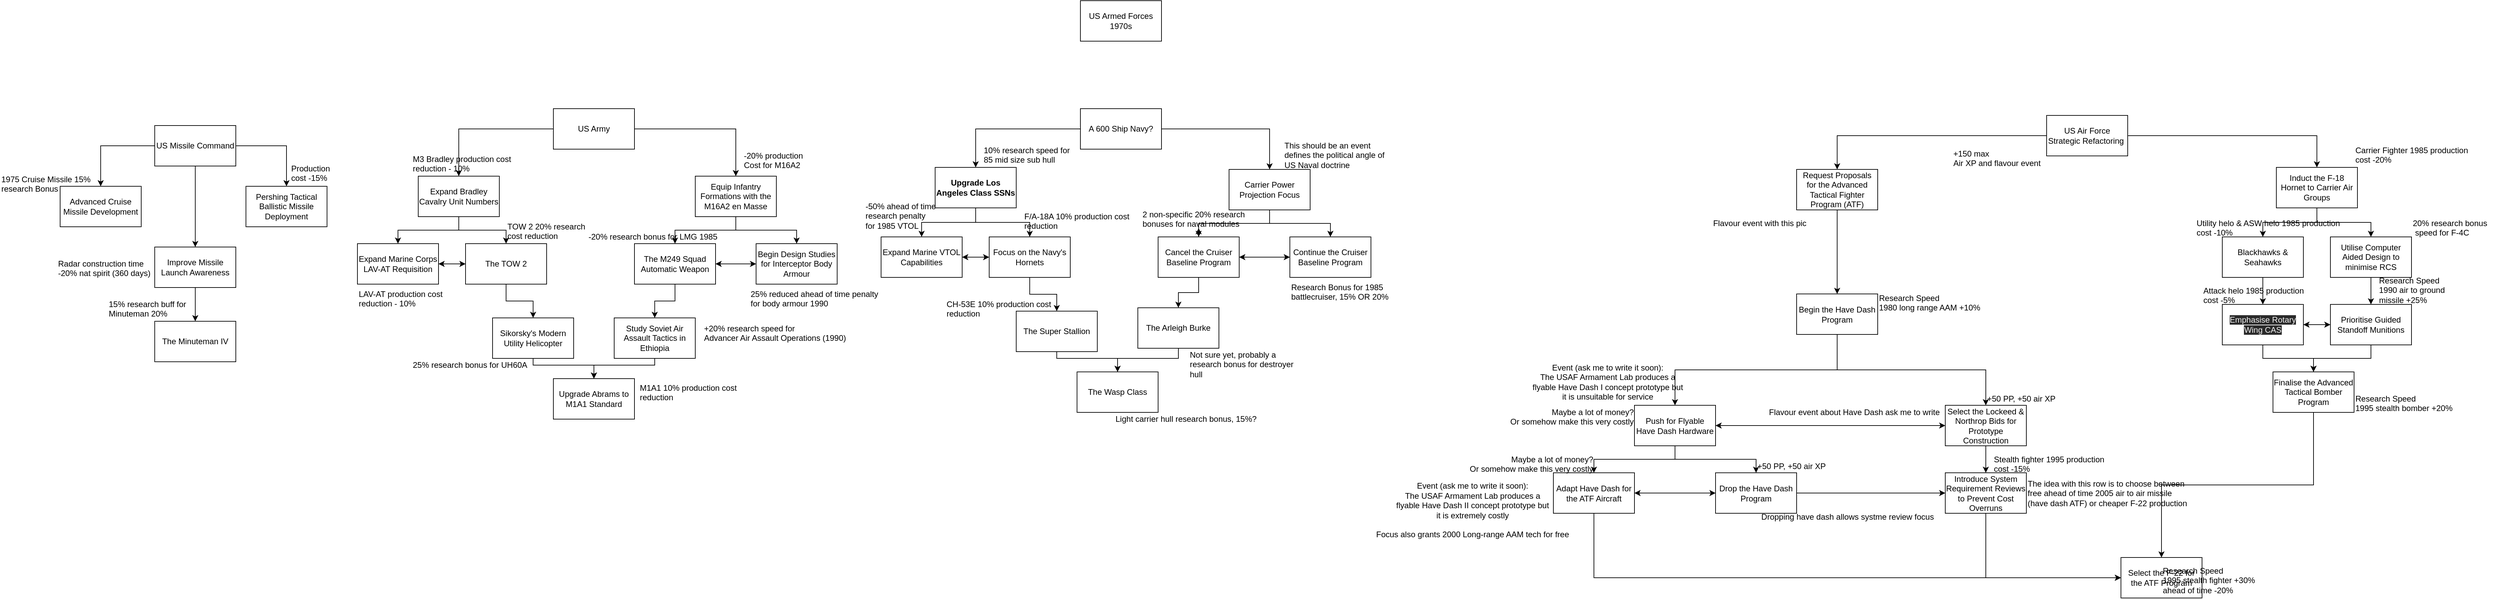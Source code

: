<mxfile version="22.1.16" type="device">
  <diagram id="fMbqoMuf71cKViRd1xp_" name="Page-2">
    <mxGraphModel dx="5310" dy="3293" grid="1" gridSize="10" guides="1" tooltips="1" connect="1" arrows="1" fold="1" page="1" pageScale="1" pageWidth="850" pageHeight="1100" math="0" shadow="0">
      <root>
        <mxCell id="0" />
        <mxCell id="1" parent="0" />
        <mxCell id="tvVsOm8R2GuRzqtLwSJp-1" value="US Armed Forces 1970s" style="rounded=0;whiteSpace=wrap;html=1;" vertex="1" parent="1">
          <mxGeometry x="1110" width="120" height="60" as="geometry" />
        </mxCell>
        <mxCell id="tvVsOm8R2GuRzqtLwSJp-2" style="edgeStyle=orthogonalEdgeStyle;rounded=0;orthogonalLoop=1;jettySize=auto;html=1;" edge="1" parent="1" source="tvVsOm8R2GuRzqtLwSJp-4" target="tvVsOm8R2GuRzqtLwSJp-7">
          <mxGeometry relative="1" as="geometry" />
        </mxCell>
        <mxCell id="tvVsOm8R2GuRzqtLwSJp-3" style="edgeStyle=orthogonalEdgeStyle;rounded=0;orthogonalLoop=1;jettySize=auto;html=1;" edge="1" parent="1" source="tvVsOm8R2GuRzqtLwSJp-4" target="tvVsOm8R2GuRzqtLwSJp-10">
          <mxGeometry relative="1" as="geometry" />
        </mxCell>
        <mxCell id="tvVsOm8R2GuRzqtLwSJp-4" value="US Army" style="rounded=0;whiteSpace=wrap;html=1;" vertex="1" parent="1">
          <mxGeometry x="330" y="160" width="120" height="60" as="geometry" />
        </mxCell>
        <mxCell id="tvVsOm8R2GuRzqtLwSJp-5" style="edgeStyle=orthogonalEdgeStyle;rounded=0;orthogonalLoop=1;jettySize=auto;html=1;" edge="1" parent="1" source="tvVsOm8R2GuRzqtLwSJp-7" target="tvVsOm8R2GuRzqtLwSJp-18">
          <mxGeometry relative="1" as="geometry" />
        </mxCell>
        <mxCell id="tvVsOm8R2GuRzqtLwSJp-6" style="edgeStyle=orthogonalEdgeStyle;rounded=0;orthogonalLoop=1;jettySize=auto;html=1;" edge="1" parent="1" source="tvVsOm8R2GuRzqtLwSJp-7" target="tvVsOm8R2GuRzqtLwSJp-20">
          <mxGeometry relative="1" as="geometry" />
        </mxCell>
        <mxCell id="tvVsOm8R2GuRzqtLwSJp-7" value="&lt;span&gt;Expand Bradley Cavalry Unit Numbers&lt;/span&gt;" style="rounded=0;whiteSpace=wrap;html=1;" vertex="1" parent="1">
          <mxGeometry x="130" y="260" width="120" height="60" as="geometry" />
        </mxCell>
        <mxCell id="tvVsOm8R2GuRzqtLwSJp-8" style="edgeStyle=orthogonalEdgeStyle;rounded=0;orthogonalLoop=1;jettySize=auto;html=1;" edge="1" parent="1" source="tvVsOm8R2GuRzqtLwSJp-10" target="tvVsOm8R2GuRzqtLwSJp-15">
          <mxGeometry relative="1" as="geometry" />
        </mxCell>
        <mxCell id="tvVsOm8R2GuRzqtLwSJp-9" style="edgeStyle=orthogonalEdgeStyle;rounded=0;orthogonalLoop=1;jettySize=auto;html=1;" edge="1" parent="1" source="tvVsOm8R2GuRzqtLwSJp-10" target="tvVsOm8R2GuRzqtLwSJp-12">
          <mxGeometry relative="1" as="geometry" />
        </mxCell>
        <mxCell id="tvVsOm8R2GuRzqtLwSJp-10" value="Equip Infantry Formations with the M16A2 en Masse" style="rounded=0;whiteSpace=wrap;html=1;" vertex="1" parent="1">
          <mxGeometry x="540" y="260" width="120" height="60" as="geometry" />
        </mxCell>
        <mxCell id="tvVsOm8R2GuRzqtLwSJp-11" style="edgeStyle=orthogonalEdgeStyle;rounded=0;orthogonalLoop=1;jettySize=auto;html=1;" edge="1" parent="1" source="tvVsOm8R2GuRzqtLwSJp-12" target="tvVsOm8R2GuRzqtLwSJp-15">
          <mxGeometry relative="1" as="geometry" />
        </mxCell>
        <mxCell id="tvVsOm8R2GuRzqtLwSJp-12" value="Begin Design Studies for Interceptor Body Armour" style="rounded=0;whiteSpace=wrap;html=1;" vertex="1" parent="1">
          <mxGeometry x="630" y="360" width="120" height="60" as="geometry" />
        </mxCell>
        <mxCell id="tvVsOm8R2GuRzqtLwSJp-13" value="" style="edgeStyle=orthogonalEdgeStyle;rounded=0;orthogonalLoop=1;jettySize=auto;html=1;" edge="1" parent="1" source="tvVsOm8R2GuRzqtLwSJp-15" target="tvVsOm8R2GuRzqtLwSJp-12">
          <mxGeometry relative="1" as="geometry" />
        </mxCell>
        <mxCell id="tvVsOm8R2GuRzqtLwSJp-14" style="edgeStyle=orthogonalEdgeStyle;rounded=0;orthogonalLoop=1;jettySize=auto;html=1;" edge="1" parent="1" source="tvVsOm8R2GuRzqtLwSJp-15" target="tvVsOm8R2GuRzqtLwSJp-24">
          <mxGeometry relative="1" as="geometry" />
        </mxCell>
        <mxCell id="tvVsOm8R2GuRzqtLwSJp-15" value="The M249 Squad Automatic Weapon" style="rounded=0;whiteSpace=wrap;html=1;" vertex="1" parent="1">
          <mxGeometry x="450" y="360" width="120" height="60" as="geometry" />
        </mxCell>
        <mxCell id="tvVsOm8R2GuRzqtLwSJp-16" style="edgeStyle=orthogonalEdgeStyle;rounded=0;orthogonalLoop=1;jettySize=auto;html=1;" edge="1" parent="1" source="tvVsOm8R2GuRzqtLwSJp-18" target="tvVsOm8R2GuRzqtLwSJp-22">
          <mxGeometry relative="1" as="geometry" />
        </mxCell>
        <mxCell id="tvVsOm8R2GuRzqtLwSJp-17" style="edgeStyle=orthogonalEdgeStyle;rounded=0;orthogonalLoop=1;jettySize=auto;html=1;" edge="1" parent="1" source="tvVsOm8R2GuRzqtLwSJp-18" target="tvVsOm8R2GuRzqtLwSJp-20">
          <mxGeometry relative="1" as="geometry" />
        </mxCell>
        <mxCell id="tvVsOm8R2GuRzqtLwSJp-18" value="The TOW 2" style="rounded=0;whiteSpace=wrap;html=1;" vertex="1" parent="1">
          <mxGeometry x="200" y="360" width="120" height="60" as="geometry" />
        </mxCell>
        <mxCell id="tvVsOm8R2GuRzqtLwSJp-19" style="edgeStyle=orthogonalEdgeStyle;rounded=0;orthogonalLoop=1;jettySize=auto;html=1;" edge="1" parent="1" source="tvVsOm8R2GuRzqtLwSJp-20" target="tvVsOm8R2GuRzqtLwSJp-18">
          <mxGeometry relative="1" as="geometry">
            <mxPoint x="170" y="390" as="targetPoint" />
          </mxGeometry>
        </mxCell>
        <mxCell id="tvVsOm8R2GuRzqtLwSJp-20" value="Expand Marine Corps LAV-AT Requisition" style="rounded=0;whiteSpace=wrap;html=1;" vertex="1" parent="1">
          <mxGeometry x="40" y="360" width="120" height="60" as="geometry" />
        </mxCell>
        <mxCell id="tvVsOm8R2GuRzqtLwSJp-21" style="edgeStyle=orthogonalEdgeStyle;rounded=0;orthogonalLoop=1;jettySize=auto;html=1;" edge="1" parent="1" source="tvVsOm8R2GuRzqtLwSJp-22" target="tvVsOm8R2GuRzqtLwSJp-25">
          <mxGeometry relative="1" as="geometry">
            <Array as="points">
              <mxPoint x="300" y="540" />
              <mxPoint x="390" y="540" />
            </Array>
          </mxGeometry>
        </mxCell>
        <mxCell id="tvVsOm8R2GuRzqtLwSJp-22" value="Sikorsky&#39;s Modern Utility Helicopter" style="rounded=0;whiteSpace=wrap;html=1;" vertex="1" parent="1">
          <mxGeometry x="240" y="470" width="120" height="60" as="geometry" />
        </mxCell>
        <mxCell id="tvVsOm8R2GuRzqtLwSJp-23" style="edgeStyle=orthogonalEdgeStyle;rounded=0;orthogonalLoop=1;jettySize=auto;html=1;" edge="1" parent="1" source="tvVsOm8R2GuRzqtLwSJp-24" target="tvVsOm8R2GuRzqtLwSJp-25">
          <mxGeometry relative="1" as="geometry">
            <Array as="points">
              <mxPoint x="480" y="540" />
              <mxPoint x="390" y="540" />
            </Array>
          </mxGeometry>
        </mxCell>
        <mxCell id="tvVsOm8R2GuRzqtLwSJp-24" value="Study Soviet Air Assault Tactics in Ethiopia" style="rounded=0;whiteSpace=wrap;html=1;" vertex="1" parent="1">
          <mxGeometry x="420" y="470" width="120" height="60" as="geometry" />
        </mxCell>
        <mxCell id="tvVsOm8R2GuRzqtLwSJp-25" value="Upgrade Abrams to M1A1 Standard" style="rounded=0;whiteSpace=wrap;html=1;" vertex="1" parent="1">
          <mxGeometry x="330" y="560" width="120" height="60" as="geometry" />
        </mxCell>
        <mxCell id="tvVsOm8R2GuRzqtLwSJp-26" style="edgeStyle=orthogonalEdgeStyle;rounded=0;orthogonalLoop=1;jettySize=auto;html=1;" edge="1" parent="1" source="tvVsOm8R2GuRzqtLwSJp-28" target="tvVsOm8R2GuRzqtLwSJp-43">
          <mxGeometry relative="1" as="geometry" />
        </mxCell>
        <mxCell id="tvVsOm8R2GuRzqtLwSJp-27" style="edgeStyle=orthogonalEdgeStyle;rounded=0;orthogonalLoop=1;jettySize=auto;html=1;" edge="1" parent="1" source="tvVsOm8R2GuRzqtLwSJp-28" target="tvVsOm8R2GuRzqtLwSJp-46">
          <mxGeometry relative="1" as="geometry" />
        </mxCell>
        <mxCell id="tvVsOm8R2GuRzqtLwSJp-28" value="A 600 Ship Navy?" style="rounded=0;whiteSpace=wrap;html=1;" vertex="1" parent="1">
          <mxGeometry x="1110" y="160" width="120" height="60" as="geometry" />
        </mxCell>
        <mxCell id="tvVsOm8R2GuRzqtLwSJp-29" style="edgeStyle=orthogonalEdgeStyle;rounded=0;orthogonalLoop=1;jettySize=auto;html=1;" edge="1" parent="1" source="tvVsOm8R2GuRzqtLwSJp-31" target="tvVsOm8R2GuRzqtLwSJp-64">
          <mxGeometry relative="1" as="geometry" />
        </mxCell>
        <mxCell id="tvVsOm8R2GuRzqtLwSJp-30" style="edgeStyle=orthogonalEdgeStyle;rounded=0;orthogonalLoop=1;jettySize=auto;html=1;" edge="1" parent="1" source="tvVsOm8R2GuRzqtLwSJp-31" target="tvVsOm8R2GuRzqtLwSJp-67">
          <mxGeometry relative="1" as="geometry">
            <mxPoint x="2700" y="200" as="sourcePoint" />
          </mxGeometry>
        </mxCell>
        <mxCell id="tvVsOm8R2GuRzqtLwSJp-31" value="US Air Force Strategic Refactoring&amp;nbsp;" style="rounded=0;whiteSpace=wrap;html=1;" vertex="1" parent="1">
          <mxGeometry x="2540" y="170" width="120" height="60" as="geometry" />
        </mxCell>
        <mxCell id="tvVsOm8R2GuRzqtLwSJp-32" style="edgeStyle=orthogonalEdgeStyle;rounded=0;orthogonalLoop=1;jettySize=auto;html=1;" edge="1" parent="1" source="tvVsOm8R2GuRzqtLwSJp-35" target="tvVsOm8R2GuRzqtLwSJp-39">
          <mxGeometry relative="1" as="geometry" />
        </mxCell>
        <mxCell id="tvVsOm8R2GuRzqtLwSJp-33" style="edgeStyle=orthogonalEdgeStyle;rounded=0;orthogonalLoop=1;jettySize=auto;html=1;" edge="1" parent="1" source="tvVsOm8R2GuRzqtLwSJp-35" target="tvVsOm8R2GuRzqtLwSJp-37">
          <mxGeometry relative="1" as="geometry" />
        </mxCell>
        <mxCell id="tvVsOm8R2GuRzqtLwSJp-34" style="edgeStyle=orthogonalEdgeStyle;rounded=0;orthogonalLoop=1;jettySize=auto;html=1;" edge="1" parent="1" source="tvVsOm8R2GuRzqtLwSJp-35" target="tvVsOm8R2GuRzqtLwSJp-36">
          <mxGeometry relative="1" as="geometry" />
        </mxCell>
        <mxCell id="tvVsOm8R2GuRzqtLwSJp-35" value="US Missile Command" style="rounded=0;whiteSpace=wrap;html=1;" vertex="1" parent="1">
          <mxGeometry x="-260" y="185" width="120" height="60" as="geometry" />
        </mxCell>
        <mxCell id="tvVsOm8R2GuRzqtLwSJp-36" value="Pershing Tactical Ballistic Missile Deployment" style="rounded=0;whiteSpace=wrap;html=1;" vertex="1" parent="1">
          <mxGeometry x="-125" y="275" width="120" height="60" as="geometry" />
        </mxCell>
        <mxCell id="tvVsOm8R2GuRzqtLwSJp-37" value="Advanced Cruise Missile Development" style="rounded=0;whiteSpace=wrap;html=1;" vertex="1" parent="1">
          <mxGeometry x="-400" y="275" width="120" height="60" as="geometry" />
        </mxCell>
        <mxCell id="tvVsOm8R2GuRzqtLwSJp-38" value="" style="edgeStyle=orthogonalEdgeStyle;rounded=0;orthogonalLoop=1;jettySize=auto;html=1;" edge="1" parent="1" source="tvVsOm8R2GuRzqtLwSJp-39" target="tvVsOm8R2GuRzqtLwSJp-40">
          <mxGeometry relative="1" as="geometry" />
        </mxCell>
        <mxCell id="tvVsOm8R2GuRzqtLwSJp-39" value="Improve Missile Launch Awareness" style="rounded=0;whiteSpace=wrap;html=1;" vertex="1" parent="1">
          <mxGeometry x="-260" y="365" width="120" height="60" as="geometry" />
        </mxCell>
        <mxCell id="tvVsOm8R2GuRzqtLwSJp-40" value="&lt;span&gt;The Minuteman IV&lt;/span&gt;" style="rounded=0;whiteSpace=wrap;html=1;" vertex="1" parent="1">
          <mxGeometry x="-260" y="475" width="120" height="60" as="geometry" />
        </mxCell>
        <mxCell id="tvVsOm8R2GuRzqtLwSJp-41" style="edgeStyle=orthogonalEdgeStyle;rounded=0;orthogonalLoop=1;jettySize=auto;html=1;" edge="1" parent="1" source="tvVsOm8R2GuRzqtLwSJp-43" target="tvVsOm8R2GuRzqtLwSJp-57">
          <mxGeometry relative="1" as="geometry" />
        </mxCell>
        <mxCell id="tvVsOm8R2GuRzqtLwSJp-42" style="edgeStyle=orthogonalEdgeStyle;rounded=0;orthogonalLoop=1;jettySize=auto;html=1;" edge="1" parent="1" source="tvVsOm8R2GuRzqtLwSJp-43" target="tvVsOm8R2GuRzqtLwSJp-55">
          <mxGeometry relative="1" as="geometry" />
        </mxCell>
        <mxCell id="tvVsOm8R2GuRzqtLwSJp-43" value="&lt;b&gt;Upgrade Los Angeles Class SSNs&lt;/b&gt;" style="rounded=0;whiteSpace=wrap;html=1;" vertex="1" parent="1">
          <mxGeometry x="895" y="247" width="120" height="60" as="geometry" />
        </mxCell>
        <mxCell id="tvVsOm8R2GuRzqtLwSJp-44" style="edgeStyle=orthogonalEdgeStyle;rounded=0;orthogonalLoop=1;jettySize=auto;html=1;" edge="1" parent="1" source="tvVsOm8R2GuRzqtLwSJp-46" target="tvVsOm8R2GuRzqtLwSJp-50">
          <mxGeometry relative="1" as="geometry" />
        </mxCell>
        <mxCell id="tvVsOm8R2GuRzqtLwSJp-45" style="edgeStyle=orthogonalEdgeStyle;rounded=0;orthogonalLoop=1;jettySize=auto;html=1;" edge="1" parent="1" source="tvVsOm8R2GuRzqtLwSJp-46" target="tvVsOm8R2GuRzqtLwSJp-52">
          <mxGeometry relative="1" as="geometry" />
        </mxCell>
        <mxCell id="tvVsOm8R2GuRzqtLwSJp-46" value="Carrier Power Projection Focus" style="rounded=0;whiteSpace=wrap;html=1;" vertex="1" parent="1">
          <mxGeometry x="1330" y="250" width="120" height="60" as="geometry" />
        </mxCell>
        <mxCell id="tvVsOm8R2GuRzqtLwSJp-47" value="" style="edgeStyle=orthogonalEdgeStyle;rounded=0;orthogonalLoop=1;jettySize=auto;html=1;" edge="1" parent="1" source="tvVsOm8R2GuRzqtLwSJp-50" target="tvVsOm8R2GuRzqtLwSJp-61">
          <mxGeometry relative="1" as="geometry" />
        </mxCell>
        <mxCell id="tvVsOm8R2GuRzqtLwSJp-48" style="edgeStyle=orthogonalEdgeStyle;rounded=0;orthogonalLoop=1;jettySize=auto;html=1;" edge="1" parent="1" source="tvVsOm8R2GuRzqtLwSJp-50" target="tvVsOm8R2GuRzqtLwSJp-52">
          <mxGeometry relative="1" as="geometry" />
        </mxCell>
        <mxCell id="tvVsOm8R2GuRzqtLwSJp-49" value="" style="edgeStyle=orthogonalEdgeStyle;rounded=0;orthogonalLoop=1;jettySize=auto;html=1;" edge="1" parent="1" source="tvVsOm8R2GuRzqtLwSJp-50" target="tvVsOm8R2GuRzqtLwSJp-103">
          <mxGeometry relative="1" as="geometry" />
        </mxCell>
        <mxCell id="tvVsOm8R2GuRzqtLwSJp-50" value="Cancel the Cruiser Baseline Program" style="rounded=0;whiteSpace=wrap;html=1;" vertex="1" parent="1">
          <mxGeometry x="1225" y="350" width="120" height="60" as="geometry" />
        </mxCell>
        <mxCell id="tvVsOm8R2GuRzqtLwSJp-51" style="edgeStyle=orthogonalEdgeStyle;rounded=0;orthogonalLoop=1;jettySize=auto;html=1;" edge="1" parent="1" source="tvVsOm8R2GuRzqtLwSJp-52" target="tvVsOm8R2GuRzqtLwSJp-50">
          <mxGeometry relative="1" as="geometry" />
        </mxCell>
        <mxCell id="tvVsOm8R2GuRzqtLwSJp-52" value="Continue the Cruiser Baseline Program" style="rounded=0;whiteSpace=wrap;html=1;" vertex="1" parent="1">
          <mxGeometry x="1420" y="350" width="120" height="60" as="geometry" />
        </mxCell>
        <mxCell id="tvVsOm8R2GuRzqtLwSJp-53" value="" style="edgeStyle=orthogonalEdgeStyle;rounded=0;orthogonalLoop=1;jettySize=auto;html=1;" edge="1" parent="1" source="tvVsOm8R2GuRzqtLwSJp-55" target="tvVsOm8R2GuRzqtLwSJp-59">
          <mxGeometry relative="1" as="geometry" />
        </mxCell>
        <mxCell id="tvVsOm8R2GuRzqtLwSJp-54" style="edgeStyle=orthogonalEdgeStyle;rounded=0;orthogonalLoop=1;jettySize=auto;html=1;" edge="1" parent="1" source="tvVsOm8R2GuRzqtLwSJp-55" target="tvVsOm8R2GuRzqtLwSJp-57">
          <mxGeometry relative="1" as="geometry" />
        </mxCell>
        <mxCell id="tvVsOm8R2GuRzqtLwSJp-55" value="Focus on the Navy&#39;s Hornets" style="rounded=0;whiteSpace=wrap;html=1;" vertex="1" parent="1">
          <mxGeometry x="975" y="350" width="120" height="60" as="geometry" />
        </mxCell>
        <mxCell id="tvVsOm8R2GuRzqtLwSJp-56" style="edgeStyle=orthogonalEdgeStyle;rounded=0;orthogonalLoop=1;jettySize=auto;html=1;" edge="1" parent="1" source="tvVsOm8R2GuRzqtLwSJp-57" target="tvVsOm8R2GuRzqtLwSJp-55">
          <mxGeometry relative="1" as="geometry">
            <mxPoint x="960" y="380" as="targetPoint" />
          </mxGeometry>
        </mxCell>
        <mxCell id="tvVsOm8R2GuRzqtLwSJp-57" value="Expand Marine VTOL Capabilities" style="rounded=0;whiteSpace=wrap;html=1;" vertex="1" parent="1">
          <mxGeometry x="815" y="350" width="120" height="60" as="geometry" />
        </mxCell>
        <mxCell id="tvVsOm8R2GuRzqtLwSJp-58" style="edgeStyle=orthogonalEdgeStyle;rounded=0;orthogonalLoop=1;jettySize=auto;html=1;" edge="1" parent="1" source="tvVsOm8R2GuRzqtLwSJp-59" target="tvVsOm8R2GuRzqtLwSJp-62">
          <mxGeometry relative="1" as="geometry">
            <Array as="points">
              <mxPoint x="1075" y="530" />
              <mxPoint x="1165" y="530" />
            </Array>
          </mxGeometry>
        </mxCell>
        <mxCell id="tvVsOm8R2GuRzqtLwSJp-59" value="The Super Stallion" style="rounded=0;whiteSpace=wrap;html=1;" vertex="1" parent="1">
          <mxGeometry x="1015" y="460" width="120" height="60" as="geometry" />
        </mxCell>
        <mxCell id="tvVsOm8R2GuRzqtLwSJp-60" style="edgeStyle=orthogonalEdgeStyle;rounded=0;orthogonalLoop=1;jettySize=auto;html=1;" edge="1" parent="1" source="tvVsOm8R2GuRzqtLwSJp-61" target="tvVsOm8R2GuRzqtLwSJp-62">
          <mxGeometry relative="1" as="geometry">
            <Array as="points">
              <mxPoint x="1255" y="530" />
              <mxPoint x="1165" y="530" />
            </Array>
          </mxGeometry>
        </mxCell>
        <mxCell id="tvVsOm8R2GuRzqtLwSJp-61" value="&lt;span style=&quot;white-space: normal&quot;&gt;The Arleigh Burke&lt;/span&gt;" style="rounded=0;whiteSpace=wrap;html=1;" vertex="1" parent="1">
          <mxGeometry x="1195" y="455" width="120" height="60" as="geometry" />
        </mxCell>
        <mxCell id="tvVsOm8R2GuRzqtLwSJp-62" value="The Wasp Class" style="rounded=0;whiteSpace=wrap;html=1;" vertex="1" parent="1">
          <mxGeometry x="1105" y="550" width="120" height="60" as="geometry" />
        </mxCell>
        <mxCell id="tvVsOm8R2GuRzqtLwSJp-63" style="edgeStyle=orthogonalEdgeStyle;rounded=0;orthogonalLoop=1;jettySize=auto;html=1;" edge="1" parent="1" source="tvVsOm8R2GuRzqtLwSJp-64" target="tvVsOm8R2GuRzqtLwSJp-130">
          <mxGeometry relative="1" as="geometry" />
        </mxCell>
        <mxCell id="tvVsOm8R2GuRzqtLwSJp-64" value="Request Proposals for the Advanced Tactical Fighter Program (ATF)" style="rounded=0;whiteSpace=wrap;html=1;" vertex="1" parent="1">
          <mxGeometry x="2170" y="250" width="120" height="60" as="geometry" />
        </mxCell>
        <mxCell id="tvVsOm8R2GuRzqtLwSJp-65" style="edgeStyle=orthogonalEdgeStyle;rounded=0;orthogonalLoop=1;jettySize=auto;html=1;" edge="1" parent="1" source="tvVsOm8R2GuRzqtLwSJp-67" target="tvVsOm8R2GuRzqtLwSJp-72">
          <mxGeometry relative="1" as="geometry" />
        </mxCell>
        <mxCell id="tvVsOm8R2GuRzqtLwSJp-66" style="edgeStyle=orthogonalEdgeStyle;rounded=0;orthogonalLoop=1;jettySize=auto;html=1;" edge="1" parent="1" source="tvVsOm8R2GuRzqtLwSJp-67" target="tvVsOm8R2GuRzqtLwSJp-119">
          <mxGeometry relative="1" as="geometry" />
        </mxCell>
        <mxCell id="tvVsOm8R2GuRzqtLwSJp-67" value="Induct the F-18 Hornet to Carrier Air Groups" style="rounded=0;whiteSpace=wrap;html=1;" vertex="1" parent="1">
          <mxGeometry x="2880" y="247" width="120" height="60" as="geometry" />
        </mxCell>
        <mxCell id="tvVsOm8R2GuRzqtLwSJp-68" style="edgeStyle=orthogonalEdgeStyle;rounded=0;orthogonalLoop=1;jettySize=auto;html=1;entryX=1;entryY=0.5;entryDx=0;entryDy=0;" edge="1" parent="1" source="tvVsOm8R2GuRzqtLwSJp-70" target="tvVsOm8R2GuRzqtLwSJp-84">
          <mxGeometry relative="1" as="geometry" />
        </mxCell>
        <mxCell id="tvVsOm8R2GuRzqtLwSJp-69" style="edgeStyle=orthogonalEdgeStyle;rounded=0;orthogonalLoop=1;jettySize=auto;html=1;" edge="1" parent="1" source="tvVsOm8R2GuRzqtLwSJp-70" target="tvVsOm8R2GuRzqtLwSJp-81">
          <mxGeometry relative="1" as="geometry" />
        </mxCell>
        <mxCell id="tvVsOm8R2GuRzqtLwSJp-70" value="Prioritise Guided Standoff Munitions" style="rounded=0;whiteSpace=wrap;html=1;align=center;" vertex="1" parent="1">
          <mxGeometry x="2960" y="450" width="120" height="60" as="geometry" />
        </mxCell>
        <mxCell id="tvVsOm8R2GuRzqtLwSJp-71" value="" style="edgeStyle=orthogonalEdgeStyle;rounded=0;orthogonalLoop=1;jettySize=auto;html=1;" edge="1" parent="1" source="tvVsOm8R2GuRzqtLwSJp-72" target="tvVsOm8R2GuRzqtLwSJp-84">
          <mxGeometry relative="1" as="geometry" />
        </mxCell>
        <mxCell id="tvVsOm8R2GuRzqtLwSJp-72" value="Blackhawks &amp;amp; Seahawks" style="rounded=0;whiteSpace=wrap;html=1;" vertex="1" parent="1">
          <mxGeometry x="2800" y="350" width="120" height="60" as="geometry" />
        </mxCell>
        <mxCell id="tvVsOm8R2GuRzqtLwSJp-73" style="edgeStyle=orthogonalEdgeStyle;rounded=0;orthogonalLoop=1;jettySize=auto;html=1;entryX=1;entryY=0.5;entryDx=0;entryDy=0;" edge="1" parent="1" source="tvVsOm8R2GuRzqtLwSJp-75" target="tvVsOm8R2GuRzqtLwSJp-79">
          <mxGeometry relative="1" as="geometry" />
        </mxCell>
        <mxCell id="tvVsOm8R2GuRzqtLwSJp-74" value="" style="edgeStyle=orthogonalEdgeStyle;rounded=0;orthogonalLoop=1;jettySize=auto;html=1;" edge="1" parent="1" source="tvVsOm8R2GuRzqtLwSJp-75" target="tvVsOm8R2GuRzqtLwSJp-138">
          <mxGeometry relative="1" as="geometry" />
        </mxCell>
        <mxCell id="tvVsOm8R2GuRzqtLwSJp-75" value="&lt;span&gt;Select the Lockeed &amp;amp; Northrop Bids for Prototype Construction&lt;/span&gt;" style="rounded=0;whiteSpace=wrap;html=1;" vertex="1" parent="1">
          <mxGeometry x="2390" y="599.5" width="120" height="60" as="geometry" />
        </mxCell>
        <mxCell id="tvVsOm8R2GuRzqtLwSJp-76" value="" style="edgeStyle=orthogonalEdgeStyle;rounded=0;orthogonalLoop=1;jettySize=auto;html=1;" edge="1" parent="1" source="tvVsOm8R2GuRzqtLwSJp-79" target="tvVsOm8R2GuRzqtLwSJp-75">
          <mxGeometry relative="1" as="geometry" />
        </mxCell>
        <mxCell id="tvVsOm8R2GuRzqtLwSJp-77" value="" style="edgeStyle=orthogonalEdgeStyle;rounded=0;orthogonalLoop=1;jettySize=auto;html=1;" edge="1" parent="1" source="tvVsOm8R2GuRzqtLwSJp-79" target="tvVsOm8R2GuRzqtLwSJp-123">
          <mxGeometry relative="1" as="geometry" />
        </mxCell>
        <mxCell id="tvVsOm8R2GuRzqtLwSJp-78" style="edgeStyle=orthogonalEdgeStyle;rounded=0;orthogonalLoop=1;jettySize=auto;html=1;" edge="1" parent="1" source="tvVsOm8R2GuRzqtLwSJp-79" target="tvVsOm8R2GuRzqtLwSJp-126">
          <mxGeometry relative="1" as="geometry" />
        </mxCell>
        <mxCell id="tvVsOm8R2GuRzqtLwSJp-79" value="Push for Flyable Have Dash Hardware" style="rounded=0;whiteSpace=wrap;html=1;" vertex="1" parent="1">
          <mxGeometry x="1930" y="599.5" width="120" height="60" as="geometry" />
        </mxCell>
        <mxCell id="tvVsOm8R2GuRzqtLwSJp-80" style="edgeStyle=orthogonalEdgeStyle;rounded=0;orthogonalLoop=1;jettySize=auto;html=1;exitX=0.5;exitY=1;exitDx=0;exitDy=0;" edge="1" parent="1" source="tvVsOm8R2GuRzqtLwSJp-81" target="tvVsOm8R2GuRzqtLwSJp-85">
          <mxGeometry relative="1" as="geometry" />
        </mxCell>
        <mxCell id="tvVsOm8R2GuRzqtLwSJp-81" value="Finalise the Advanced Tactical Bomber Program" style="rounded=0;whiteSpace=wrap;html=1;" vertex="1" parent="1">
          <mxGeometry x="2875" y="550" width="120" height="60" as="geometry" />
        </mxCell>
        <mxCell id="tvVsOm8R2GuRzqtLwSJp-82" style="edgeStyle=orthogonalEdgeStyle;rounded=0;orthogonalLoop=1;jettySize=auto;html=1;" edge="1" parent="1" source="tvVsOm8R2GuRzqtLwSJp-84" target="tvVsOm8R2GuRzqtLwSJp-70">
          <mxGeometry relative="1" as="geometry" />
        </mxCell>
        <mxCell id="tvVsOm8R2GuRzqtLwSJp-83" style="edgeStyle=orthogonalEdgeStyle;rounded=0;orthogonalLoop=1;jettySize=auto;html=1;" edge="1" parent="1" source="tvVsOm8R2GuRzqtLwSJp-84" target="tvVsOm8R2GuRzqtLwSJp-81">
          <mxGeometry relative="1" as="geometry" />
        </mxCell>
        <mxCell id="tvVsOm8R2GuRzqtLwSJp-84" value="&#xa;&#xa;&lt;span style=&quot;color: rgb(240, 240, 240); font-family: helvetica; font-size: 12px; font-style: normal; font-weight: 400; letter-spacing: normal; text-align: center; text-indent: 0px; text-transform: none; word-spacing: 0px; background-color: rgb(42, 42, 42); display: inline; float: none;&quot;&gt;Emphasise Rotary Wing CAS&lt;/span&gt;&#xa;&#xa;" style="rounded=0;whiteSpace=wrap;html=1;" vertex="1" parent="1">
          <mxGeometry x="2800" y="450" width="120" height="60" as="geometry" />
        </mxCell>
        <mxCell id="tvVsOm8R2GuRzqtLwSJp-85" value="Select the F-22 for the ATF Program" style="rounded=0;whiteSpace=wrap;html=1;" vertex="1" parent="1">
          <mxGeometry x="2650" y="825" width="120" height="60" as="geometry" />
        </mxCell>
        <mxCell id="tvVsOm8R2GuRzqtLwSJp-86" value="Utility helo &amp;amp; ASW helo 1985 production&lt;br&gt;cost -10%" style="text;html=1;resizable=0;points=[];autosize=1;align=left;verticalAlign=top;spacingTop=-4;" vertex="1" parent="1">
          <mxGeometry x="2760" y="320" width="230" height="30" as="geometry" />
        </mxCell>
        <mxCell id="tvVsOm8R2GuRzqtLwSJp-87" value="M3 Bradley production cost&lt;br&gt;reduction - 10%" style="text;html=1;resizable=0;points=[];autosize=1;align=left;verticalAlign=top;spacingTop=-4;" vertex="1" parent="1">
          <mxGeometry x="120" y="225" width="160" height="30" as="geometry" />
        </mxCell>
        <mxCell id="tvVsOm8R2GuRzqtLwSJp-88" value="1975 Cruise Missile 15%&lt;br&gt;research Bonus" style="text;html=1;resizable=0;points=[];autosize=1;align=left;verticalAlign=top;spacingTop=-4;" vertex="1" parent="1">
          <mxGeometry x="-489" y="255" width="150" height="30" as="geometry" />
        </mxCell>
        <mxCell id="tvVsOm8R2GuRzqtLwSJp-89" value="15% research buff for&lt;br&gt;Minuteman 20%" style="text;html=1;resizable=0;points=[];autosize=1;align=left;verticalAlign=top;spacingTop=-4;" vertex="1" parent="1">
          <mxGeometry x="-330" y="440" width="130" height="30" as="geometry" />
        </mxCell>
        <mxCell id="tvVsOm8R2GuRzqtLwSJp-90" value="Radar construction time&lt;br&gt;-20% nat spirit (360 days)" style="text;html=1;resizable=0;points=[];autosize=1;align=left;verticalAlign=top;spacingTop=-4;" vertex="1" parent="1">
          <mxGeometry x="-405" y="380" width="150" height="30" as="geometry" />
        </mxCell>
        <mxCell id="tvVsOm8R2GuRzqtLwSJp-91" value="+50 PP, +50 air XP" style="text;html=1;resizable=0;points=[];autosize=1;align=left;verticalAlign=top;spacingTop=-4;" vertex="1" parent="1">
          <mxGeometry x="2450" y="579.5" width="120" height="20" as="geometry" />
        </mxCell>
        <mxCell id="tvVsOm8R2GuRzqtLwSJp-92" value="Maybe a lot of money?&lt;br&gt;Or somehow make this very costly" style="text;html=1;resizable=0;points=[];autosize=1;align=right;verticalAlign=top;spacingTop=-4;" vertex="1" parent="1">
          <mxGeometry x="1730" y="599.5" width="200" height="30" as="geometry" />
        </mxCell>
        <mxCell id="tvVsOm8R2GuRzqtLwSJp-93" value="Research Speed&lt;br&gt;1995 stealth bomber +20%" style="text;html=1;resizable=0;points=[];autosize=1;align=left;verticalAlign=top;spacingTop=-4;" vertex="1" parent="1">
          <mxGeometry x="2995" y="580" width="160" height="30" as="geometry" />
        </mxCell>
        <mxCell id="tvVsOm8R2GuRzqtLwSJp-94" value="Research Speed&lt;br&gt;1990 air to ground&lt;br&gt;missile +25%" style="text;html=1;resizable=0;points=[];autosize=1;align=left;verticalAlign=top;spacingTop=-4;" vertex="1" parent="1">
          <mxGeometry x="3030" y="405" width="110" height="40" as="geometry" />
        </mxCell>
        <mxCell id="tvVsOm8R2GuRzqtLwSJp-95" value="+150 max&lt;br&gt;Air XP and flavour event" style="text;html=1;resizable=0;points=[];autosize=1;align=left;verticalAlign=top;spacingTop=-4;" vertex="1" parent="1">
          <mxGeometry x="2400" y="217" width="140" height="30" as="geometry" />
        </mxCell>
        <mxCell id="tvVsOm8R2GuRzqtLwSJp-96" value="Carrier Fighter 1985 production&lt;br&gt;cost -20%" style="text;html=1;resizable=0;points=[];autosize=1;align=left;verticalAlign=top;spacingTop=-4;" vertex="1" parent="1">
          <mxGeometry x="2995" y="212" width="180" height="30" as="geometry" />
        </mxCell>
        <mxCell id="tvVsOm8R2GuRzqtLwSJp-97" value="20% research bonus&lt;br&gt;&amp;nbsp;speed for F-4C" style="text;html=1;resizable=0;points=[];autosize=1;align=left;verticalAlign=top;spacingTop=-4;" vertex="1" parent="1">
          <mxGeometry x="3080" y="320" width="130" height="30" as="geometry" />
        </mxCell>
        <mxCell id="tvVsOm8R2GuRzqtLwSJp-98" value="This should be an event&lt;br&gt;defines the political angle of&lt;br&gt;US Naval doctrine" style="text;html=1;resizable=0;points=[];autosize=1;align=left;verticalAlign=top;spacingTop=-4;" vertex="1" parent="1">
          <mxGeometry x="1410" y="205" width="160" height="40" as="geometry" />
        </mxCell>
        <mxCell id="tvVsOm8R2GuRzqtLwSJp-99" value="F/A-18A 10% production cost&lt;br&gt;reduction" style="text;html=1;resizable=0;points=[];autosize=1;align=left;verticalAlign=top;spacingTop=-4;" vertex="1" parent="1">
          <mxGeometry x="1025" y="310" width="170" height="30" as="geometry" />
        </mxCell>
        <mxCell id="tvVsOm8R2GuRzqtLwSJp-100" value="M1A1 10% production cost&lt;br&gt;reduction" style="text;html=1;resizable=0;points=[];autosize=1;align=left;verticalAlign=top;spacingTop=-4;" vertex="1" parent="1">
          <mxGeometry x="456" y="564" width="160" height="30" as="geometry" />
        </mxCell>
        <mxCell id="tvVsOm8R2GuRzqtLwSJp-101" value="25% reduced ahead of time penalty&lt;br&gt;for body armour 1990" style="text;html=1;resizable=0;points=[];autosize=1;align=left;verticalAlign=top;spacingTop=-4;" vertex="1" parent="1">
          <mxGeometry x="620" y="425" width="200" height="30" as="geometry" />
        </mxCell>
        <mxCell id="tvVsOm8R2GuRzqtLwSJp-102" value="Research Bonus for 1985&lt;br&gt;battlecruiser, 15% OR 20%" style="text;html=1;resizable=0;points=[];autosize=1;align=left;verticalAlign=top;spacingTop=-4;" vertex="1" parent="1">
          <mxGeometry x="1420" y="415" width="160" height="30" as="geometry" />
        </mxCell>
        <mxCell id="tvVsOm8R2GuRzqtLwSJp-103" value="2 non-specific 20% research&lt;br&gt;bonuses for naval modules" style="text;html=1;resizable=0;points=[];autosize=1;align=left;verticalAlign=top;spacingTop=-4;" vertex="1" parent="1">
          <mxGeometry x="1200" y="307" width="170" height="30" as="geometry" />
        </mxCell>
        <mxCell id="tvVsOm8R2GuRzqtLwSJp-104" value="-20% research bonus for LMG 1985" style="text;html=1;resizable=0;points=[];autosize=1;align=left;verticalAlign=top;spacingTop=-4;" vertex="1" parent="1">
          <mxGeometry x="380" y="340" width="210" height="20" as="geometry" />
        </mxCell>
        <mxCell id="tvVsOm8R2GuRzqtLwSJp-105" value="10% research speed for&lt;br&gt;85 mid size sub hull" style="text;html=1;resizable=0;points=[];autosize=1;align=left;verticalAlign=top;spacingTop=-4;" vertex="1" parent="1">
          <mxGeometry x="965" y="212" width="140" height="30" as="geometry" />
        </mxCell>
        <mxCell id="tvVsOm8R2GuRzqtLwSJp-106" value="Not sure yet, probably a&lt;br&gt;research bonus for destroyer&lt;br&gt;hull" style="text;html=1;resizable=0;points=[];autosize=1;align=left;verticalAlign=top;spacingTop=-4;" vertex="1" parent="1">
          <mxGeometry x="1270" y="515" width="170" height="40" as="geometry" />
        </mxCell>
        <mxCell id="tvVsOm8R2GuRzqtLwSJp-107" value="+20% research speed for&lt;br&gt;Advancer Air Assault Operations (1990)" style="text;html=1;resizable=0;points=[];autosize=1;align=left;verticalAlign=top;spacingTop=-4;" vertex="1" parent="1">
          <mxGeometry x="551" y="476" width="230" height="30" as="geometry" />
        </mxCell>
        <mxCell id="tvVsOm8R2GuRzqtLwSJp-108" value="-50% ahead of time&lt;br&gt;research penalty&lt;br&gt;for 1985 VTOL" style="text;html=1;resizable=0;points=[];autosize=1;align=left;verticalAlign=top;spacingTop=-4;" vertex="1" parent="1">
          <mxGeometry x="790" y="295" width="120" height="40" as="geometry" />
        </mxCell>
        <mxCell id="tvVsOm8R2GuRzqtLwSJp-109" value="Light carrier hull research bonus, 15%?" style="text;html=1;resizable=0;points=[];autosize=1;align=left;verticalAlign=top;spacingTop=-4;" vertex="1" parent="1">
          <mxGeometry x="1160" y="610" width="220" height="20" as="geometry" />
        </mxCell>
        <mxCell id="tvVsOm8R2GuRzqtLwSJp-110" value="-20% production&lt;br&gt;Cost for M16A2" style="text;html=1;resizable=0;points=[];autosize=1;align=left;verticalAlign=top;spacingTop=-4;" vertex="1" parent="1">
          <mxGeometry x="610" y="220" width="100" height="30" as="geometry" />
        </mxCell>
        <mxCell id="tvVsOm8R2GuRzqtLwSJp-111" value="LAV-AT production cost&lt;br&gt;reduction - 10%" style="text;html=1;resizable=0;points=[];autosize=1;align=left;verticalAlign=top;spacingTop=-4;" vertex="1" parent="1">
          <mxGeometry x="40" y="425" width="140" height="30" as="geometry" />
        </mxCell>
        <mxCell id="tvVsOm8R2GuRzqtLwSJp-112" value="TOW 2 20% research&lt;br&gt;cost reduction" style="text;html=1;resizable=0;points=[];autosize=1;align=left;verticalAlign=top;spacingTop=-4;" vertex="1" parent="1">
          <mxGeometry x="260" y="325" width="130" height="30" as="geometry" />
        </mxCell>
        <mxCell id="tvVsOm8R2GuRzqtLwSJp-113" value="25% research bonus for UH60A" style="text;html=1;resizable=0;points=[];autosize=1;align=left;verticalAlign=top;spacingTop=-4;" vertex="1" parent="1">
          <mxGeometry x="120" y="530" width="180" height="20" as="geometry" />
        </mxCell>
        <mxCell id="tvVsOm8R2GuRzqtLwSJp-114" value="Production&lt;br&gt;cost -15%&lt;br&gt;" style="text;html=1;resizable=0;points=[];autosize=1;align=left;verticalAlign=top;spacingTop=-4;" vertex="1" parent="1">
          <mxGeometry x="-60" y="239" width="70" height="30" as="geometry" />
        </mxCell>
        <mxCell id="tvVsOm8R2GuRzqtLwSJp-115" value="Attack helo 1985 production&lt;br&gt;cost -5%" style="text;html=1;resizable=0;points=[];autosize=1;align=left;verticalAlign=top;spacingTop=-4;" vertex="1" parent="1">
          <mxGeometry x="2770" y="420" width="160" height="30" as="geometry" />
        </mxCell>
        <mxCell id="tvVsOm8R2GuRzqtLwSJp-116" value="Research Speed&lt;br&gt;1995 stealth fighter +30%&lt;br&gt;ahead of time -20%" style="text;html=1;resizable=0;points=[];autosize=1;align=left;verticalAlign=top;spacingTop=-4;" vertex="1" parent="1">
          <mxGeometry x="2710" y="835" width="150" height="40" as="geometry" />
        </mxCell>
        <mxCell id="tvVsOm8R2GuRzqtLwSJp-117" value="CH-53E 10% production cost&lt;br&gt;reduction" style="text;html=1;resizable=0;points=[];autosize=1;align=left;verticalAlign=top;spacingTop=-4;" vertex="1" parent="1">
          <mxGeometry x="910" y="440" width="170" height="30" as="geometry" />
        </mxCell>
        <mxCell id="tvVsOm8R2GuRzqtLwSJp-118" style="edgeStyle=orthogonalEdgeStyle;rounded=0;orthogonalLoop=1;jettySize=auto;html=1;" edge="1" parent="1" source="tvVsOm8R2GuRzqtLwSJp-119" target="tvVsOm8R2GuRzqtLwSJp-70">
          <mxGeometry relative="1" as="geometry" />
        </mxCell>
        <mxCell id="tvVsOm8R2GuRzqtLwSJp-119" value="Utilise Computer Aided Design to minimise RCS" style="rounded=0;whiteSpace=wrap;html=1;" vertex="1" parent="1">
          <mxGeometry x="2960" y="350" width="120" height="60" as="geometry" />
        </mxCell>
        <mxCell id="tvVsOm8R2GuRzqtLwSJp-120" value="Event (ask me to write it soon):&lt;br&gt;The USAF Armament Lab produces a&lt;br&gt;flyable Have Dash I concept prototype but&lt;br&gt;it is unsuitable for service" style="text;html=1;align=center;verticalAlign=middle;resizable=0;points=[];autosize=1;strokeColor=none;" vertex="1" parent="1">
          <mxGeometry x="1770" y="535" width="240" height="60" as="geometry" />
        </mxCell>
        <mxCell id="tvVsOm8R2GuRzqtLwSJp-121" style="edgeStyle=orthogonalEdgeStyle;rounded=0;orthogonalLoop=1;jettySize=auto;html=1;" edge="1" parent="1" source="tvVsOm8R2GuRzqtLwSJp-123" target="tvVsOm8R2GuRzqtLwSJp-126">
          <mxGeometry relative="1" as="geometry" />
        </mxCell>
        <mxCell id="tvVsOm8R2GuRzqtLwSJp-122" style="edgeStyle=orthogonalEdgeStyle;rounded=0;orthogonalLoop=1;jettySize=auto;html=1;" edge="1" parent="1" source="tvVsOm8R2GuRzqtLwSJp-123" target="tvVsOm8R2GuRzqtLwSJp-138">
          <mxGeometry relative="1" as="geometry" />
        </mxCell>
        <mxCell id="tvVsOm8R2GuRzqtLwSJp-123" value="Drop the Have Dash Program" style="rounded=0;whiteSpace=wrap;html=1;" vertex="1" parent="1">
          <mxGeometry x="2050" y="699.5" width="120" height="60" as="geometry" />
        </mxCell>
        <mxCell id="tvVsOm8R2GuRzqtLwSJp-124" style="edgeStyle=orthogonalEdgeStyle;rounded=0;orthogonalLoop=1;jettySize=auto;html=1;" edge="1" parent="1" source="tvVsOm8R2GuRzqtLwSJp-126" target="tvVsOm8R2GuRzqtLwSJp-123">
          <mxGeometry relative="1" as="geometry" />
        </mxCell>
        <mxCell id="tvVsOm8R2GuRzqtLwSJp-125" style="edgeStyle=orthogonalEdgeStyle;rounded=0;orthogonalLoop=1;jettySize=auto;html=1;entryX=0;entryY=0.5;entryDx=0;entryDy=0;" edge="1" parent="1" source="tvVsOm8R2GuRzqtLwSJp-126" target="tvVsOm8R2GuRzqtLwSJp-85">
          <mxGeometry relative="1" as="geometry">
            <Array as="points">
              <mxPoint x="1870" y="855" />
            </Array>
          </mxGeometry>
        </mxCell>
        <mxCell id="tvVsOm8R2GuRzqtLwSJp-126" value="Adapt Have Dash for the ATF Aircraft" style="whiteSpace=wrap;html=1;rounded=0;" vertex="1" parent="1">
          <mxGeometry x="1810" y="699.5" width="120" height="60" as="geometry" />
        </mxCell>
        <mxCell id="tvVsOm8R2GuRzqtLwSJp-127" value="Flavour event about Have Dash ask me to write" style="text;html=1;align=center;verticalAlign=middle;resizable=0;points=[];autosize=1;strokeColor=none;" vertex="1" parent="1">
          <mxGeometry x="2120" y="599.5" width="270" height="20" as="geometry" />
        </mxCell>
        <mxCell id="tvVsOm8R2GuRzqtLwSJp-128" style="edgeStyle=orthogonalEdgeStyle;rounded=0;orthogonalLoop=1;jettySize=auto;html=1;exitX=0.5;exitY=1;exitDx=0;exitDy=0;" edge="1" parent="1" source="tvVsOm8R2GuRzqtLwSJp-130" target="tvVsOm8R2GuRzqtLwSJp-79">
          <mxGeometry relative="1" as="geometry" />
        </mxCell>
        <mxCell id="tvVsOm8R2GuRzqtLwSJp-129" style="edgeStyle=orthogonalEdgeStyle;rounded=0;orthogonalLoop=1;jettySize=auto;html=1;exitX=0.5;exitY=1;exitDx=0;exitDy=0;" edge="1" parent="1" source="tvVsOm8R2GuRzqtLwSJp-130" target="tvVsOm8R2GuRzqtLwSJp-75">
          <mxGeometry relative="1" as="geometry" />
        </mxCell>
        <mxCell id="tvVsOm8R2GuRzqtLwSJp-130" value="Begin the Have Dash Program" style="rounded=0;whiteSpace=wrap;html=1;" vertex="1" parent="1">
          <mxGeometry x="2170" y="434.5" width="120" height="60" as="geometry" />
        </mxCell>
        <mxCell id="tvVsOm8R2GuRzqtLwSJp-131" value="" style="shape=image;verticalLabelPosition=bottom;labelBackgroundColor=#ffffff;verticalAlign=top;aspect=fixed;imageAspect=0;image=https://upload.wikimedia.org/wikipedia/commons/b/ba/F-22_RFI.jpg;" vertex="1" parent="1">
          <mxGeometry x="2055" y="160" width="100.92" height="160" as="geometry" />
        </mxCell>
        <mxCell id="tvVsOm8R2GuRzqtLwSJp-132" value="Flavour event with this pic" style="text;html=1;align=center;verticalAlign=middle;resizable=0;points=[];autosize=1;strokeColor=none;" vertex="1" parent="1">
          <mxGeometry x="2040" y="320" width="150" height="20" as="geometry" />
        </mxCell>
        <mxCell id="tvVsOm8R2GuRzqtLwSJp-133" value="Research Speed&lt;br&gt;1980 long range AAM +10%" style="text;html=1;resizable=0;points=[];autosize=1;align=left;verticalAlign=top;spacingTop=-4;" vertex="1" parent="1">
          <mxGeometry x="2290" y="430.5" width="170" height="30" as="geometry" />
        </mxCell>
        <mxCell id="tvVsOm8R2GuRzqtLwSJp-134" value="+50 PP, +50 air XP" style="text;html=1;resizable=0;points=[];autosize=1;align=left;verticalAlign=top;spacingTop=-4;" vertex="1" parent="1">
          <mxGeometry x="2110" y="679.5" width="120" height="20" as="geometry" />
        </mxCell>
        <mxCell id="tvVsOm8R2GuRzqtLwSJp-135" value="Maybe a lot of money?&lt;br&gt;Or somehow make this very costly" style="text;html=1;resizable=0;points=[];autosize=1;align=right;verticalAlign=top;spacingTop=-4;" vertex="1" parent="1">
          <mxGeometry x="1670" y="669.5" width="200" height="30" as="geometry" />
        </mxCell>
        <mxCell id="tvVsOm8R2GuRzqtLwSJp-136" value="Event (ask me to write it soon):&lt;br&gt;The USAF Armament Lab produces a&lt;br&gt;flyable Have Dash II concept prototype but&lt;br&gt;it is extremely costly&lt;br&gt;&lt;br&gt;Focus also grants 2000 Long-range AAM tech for free" style="text;html=1;align=center;verticalAlign=middle;resizable=0;points=[];autosize=1;strokeColor=none;" vertex="1" parent="1">
          <mxGeometry x="1540" y="710" width="300" height="90" as="geometry" />
        </mxCell>
        <mxCell id="tvVsOm8R2GuRzqtLwSJp-137" style="edgeStyle=orthogonalEdgeStyle;rounded=0;orthogonalLoop=1;jettySize=auto;html=1;entryX=0;entryY=0.5;entryDx=0;entryDy=0;exitX=0.5;exitY=1;exitDx=0;exitDy=0;" edge="1" parent="1" source="tvVsOm8R2GuRzqtLwSJp-138" target="tvVsOm8R2GuRzqtLwSJp-85">
          <mxGeometry relative="1" as="geometry" />
        </mxCell>
        <mxCell id="tvVsOm8R2GuRzqtLwSJp-138" value="&lt;span style=&quot;font-family: &amp;#34;helvetica&amp;#34;&quot;&gt;Introduce System Requirement Reviews to Prevent Cost Overruns&lt;/span&gt;" style="rounded=0;whiteSpace=wrap;html=1;" vertex="1" parent="1">
          <mxGeometry x="2390" y="699.5" width="120" height="60" as="geometry" />
        </mxCell>
        <mxCell id="tvVsOm8R2GuRzqtLwSJp-139" value="Stealth fighter 1995 production&lt;br&gt;cost -15%" style="text;html=1;resizable=0;points=[];autosize=1;align=left;verticalAlign=top;spacingTop=-4;" vertex="1" parent="1">
          <mxGeometry x="2460" y="669.5" width="180" height="30" as="geometry" />
        </mxCell>
        <mxCell id="tvVsOm8R2GuRzqtLwSJp-140" value="The idea with this row is to choose between&amp;nbsp;&lt;br&gt;free ahead of time 2005 air to air missile&lt;br&gt;(have dash ATF) or cheaper F-22 production" style="text;html=1;align=left;verticalAlign=middle;resizable=0;points=[];autosize=1;strokeColor=none;" vertex="1" parent="1">
          <mxGeometry x="2510" y="704.5" width="250" height="50" as="geometry" />
        </mxCell>
        <mxCell id="tvVsOm8R2GuRzqtLwSJp-141" value="Dropping have dash allows systme review focus" style="text;html=1;align=center;verticalAlign=middle;resizable=0;points=[];autosize=1;strokeColor=none;" vertex="1" parent="1">
          <mxGeometry x="2110" y="754.5" width="270" height="20" as="geometry" />
        </mxCell>
      </root>
    </mxGraphModel>
  </diagram>
</mxfile>
